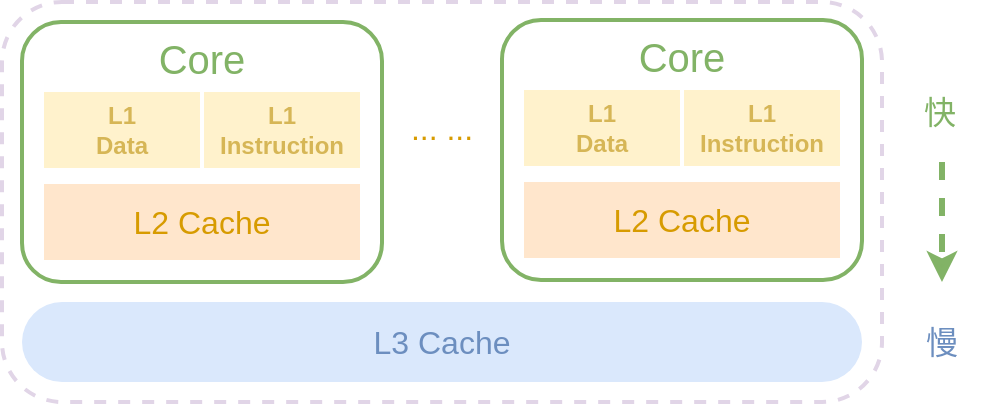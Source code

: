 <mxfile version="10.6.9" type="github"><diagram id="GOQGe0RU5Utl3Ib_7FTb" name="Page-1"><mxGraphModel dx="918" dy="616" grid="1" gridSize="10" guides="1" tooltips="1" connect="1" arrows="1" fold="1" page="1" pageScale="1" pageWidth="850" pageHeight="1100" math="0" shadow="0"><root><mxCell id="0"/><mxCell id="1" parent="0"/><mxCell id="30PzOzve4MngcD_BENGI-27" value="" style="rounded=1;whiteSpace=wrap;html=1;shadow=0;glass=0;comic=0;strokeColor=#E1D5E7;strokeWidth=2;fillColor=none;fontSize=16;align=center;dashed=1;" vertex="1" parent="1"><mxGeometry x="110" y="110" width="440" height="200" as="geometry"/></mxCell><mxCell id="30PzOzve4MngcD_BENGI-17" value="" style="group" vertex="1" connectable="0" parent="1"><mxGeometry x="120" y="120" width="180" height="130" as="geometry"/></mxCell><mxCell id="30PzOzve4MngcD_BENGI-2" value="Core" style="rounded=1;whiteSpace=wrap;html=1;fillColor=none;strokeColor=#82B366;strokeWidth=2;shadow=0;comic=0;glass=0;align=center;verticalAlign=top;fontColor=#82B366;fontSize=20;spacingBottom=0;" vertex="1" parent="30PzOzve4MngcD_BENGI-17"><mxGeometry width="180" height="130" as="geometry"/></mxCell><mxCell id="30PzOzve4MngcD_BENGI-3" value="L1 &lt;br&gt;Data" style="rounded=0;whiteSpace=wrap;html=1;fillColor=#fff2cc;strokeColor=#FFFFFF;fontColor=#D6B656;fontStyle=1;strokeWidth=2;" vertex="1" parent="30PzOzve4MngcD_BENGI-17"><mxGeometry x="10" y="34" width="80" height="40" as="geometry"/></mxCell><mxCell id="30PzOzve4MngcD_BENGI-4" value="L1 &lt;br&gt;Instruction" style="rounded=0;whiteSpace=wrap;html=1;fillColor=#fff2cc;strokeColor=#FFFFFF;fontColor=#D6B656;fontStyle=1;strokeWidth=2;" vertex="1" parent="30PzOzve4MngcD_BENGI-17"><mxGeometry x="90" y="34" width="80" height="40" as="geometry"/></mxCell><mxCell id="30PzOzve4MngcD_BENGI-5" value="L2 Cache" style="rounded=0;whiteSpace=wrap;html=1;shadow=0;glass=0;comic=0;strokeColor=#FFFFFF;strokeWidth=2;fillColor=#ffe6cc;fontSize=16;align=center;fontColor=#D79B00;" vertex="1" parent="30PzOzve4MngcD_BENGI-17"><mxGeometry x="10" y="80" width="160" height="40" as="geometry"/></mxCell><mxCell id="30PzOzve4MngcD_BENGI-18" value="" style="group" vertex="1" connectable="0" parent="1"><mxGeometry x="360" y="119" width="180" height="130" as="geometry"/></mxCell><mxCell id="30PzOzve4MngcD_BENGI-19" value="Core" style="rounded=1;whiteSpace=wrap;html=1;fillColor=none;strokeColor=#82B366;strokeWidth=2;shadow=0;comic=0;glass=0;align=center;verticalAlign=top;fontColor=#82B366;fontSize=20;spacingBottom=0;" vertex="1" parent="30PzOzve4MngcD_BENGI-18"><mxGeometry width="180" height="130" as="geometry"/></mxCell><mxCell id="30PzOzve4MngcD_BENGI-20" value="L1 &lt;br&gt;Data" style="rounded=0;whiteSpace=wrap;html=1;fillColor=#fff2cc;strokeColor=#FFFFFF;fontColor=#D6B656;fontStyle=1;strokeWidth=2;" vertex="1" parent="30PzOzve4MngcD_BENGI-18"><mxGeometry x="10" y="34" width="80" height="40" as="geometry"/></mxCell><mxCell id="30PzOzve4MngcD_BENGI-21" value="L1 &lt;br&gt;Instruction" style="rounded=0;whiteSpace=wrap;html=1;fillColor=#fff2cc;strokeColor=#FFFFFF;fontColor=#D6B656;fontStyle=1;strokeWidth=2;" vertex="1" parent="30PzOzve4MngcD_BENGI-18"><mxGeometry x="90" y="34" width="80" height="40" as="geometry"/></mxCell><mxCell id="30PzOzve4MngcD_BENGI-22" value="L2 Cache" style="rounded=0;whiteSpace=wrap;html=1;shadow=0;glass=0;comic=0;strokeColor=#FFFFFF;strokeWidth=2;fillColor=#ffe6cc;fontSize=16;align=center;fontColor=#D79B00;" vertex="1" parent="30PzOzve4MngcD_BENGI-18"><mxGeometry x="10" y="80" width="160" height="40" as="geometry"/></mxCell><mxCell id="30PzOzve4MngcD_BENGI-23" value="... ..." style="text;html=1;strokeColor=none;fillColor=none;align=center;verticalAlign=middle;whiteSpace=wrap;rounded=0;shadow=0;glass=0;comic=0;fontSize=16;fontColor=#D79B00;" vertex="1" parent="1"><mxGeometry x="310" y="163" width="40" height="20" as="geometry"/></mxCell><mxCell id="30PzOzve4MngcD_BENGI-25" value="L3 Cache" style="rounded=1;whiteSpace=wrap;html=1;shadow=0;glass=0;comic=0;strokeColor=none;strokeWidth=2;fillColor=#dae8fc;fontSize=16;align=center;fontColor=#6C8EBF;arcSize=50;" vertex="1" parent="1"><mxGeometry x="120" y="260" width="420" height="40" as="geometry"/></mxCell><mxCell id="30PzOzve4MngcD_BENGI-31" value="" style="endArrow=classic;html=1;fontSize=16;fontColor=#6C8EBF;fillColor=#d5e8d4;strokeColor=#82b366;dashed=1;strokeWidth=3;" edge="1" parent="1"><mxGeometry width="50" height="50" relative="1" as="geometry"><mxPoint x="580" y="190" as="sourcePoint"/><mxPoint x="580" y="250" as="targetPoint"/></mxGeometry></mxCell><mxCell id="30PzOzve4MngcD_BENGI-32" value="慢" style="text;html=1;resizable=0;points=[];autosize=1;align=left;verticalAlign=top;spacingTop=-4;fontSize=16;fontColor=#6C8EBF;" vertex="1" parent="1"><mxGeometry x="570" y="268" width="30" height="20" as="geometry"/></mxCell><mxCell id="30PzOzve4MngcD_BENGI-33" value="快" style="text;html=1;resizable=0;points=[];autosize=1;align=left;verticalAlign=top;spacingTop=-4;fontSize=16;fontColor=#82B366;" vertex="1" parent="1"><mxGeometry x="569" y="153" width="30" height="20" as="geometry"/></mxCell></root></mxGraphModel></diagram></mxfile>